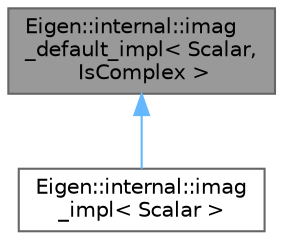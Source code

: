 digraph "Eigen::internal::imag_default_impl&lt; Scalar, IsComplex &gt;"
{
 // LATEX_PDF_SIZE
  bgcolor="transparent";
  edge [fontname=Helvetica,fontsize=10,labelfontname=Helvetica,labelfontsize=10];
  node [fontname=Helvetica,fontsize=10,shape=box,height=0.2,width=0.4];
  Node1 [id="Node000001",label="Eigen::internal::imag\l_default_impl\< Scalar,\l IsComplex \>",height=0.2,width=0.4,color="gray40", fillcolor="grey60", style="filled", fontcolor="black",tooltip=" "];
  Node1 -> Node2 [id="edge1_Node000001_Node000002",dir="back",color="steelblue1",style="solid",tooltip=" "];
  Node2 [id="Node000002",label="Eigen::internal::imag\l_impl\< Scalar \>",height=0.2,width=0.4,color="gray40", fillcolor="white", style="filled",URL="$struct_eigen_1_1internal_1_1imag__impl.html",tooltip=" "];
}

